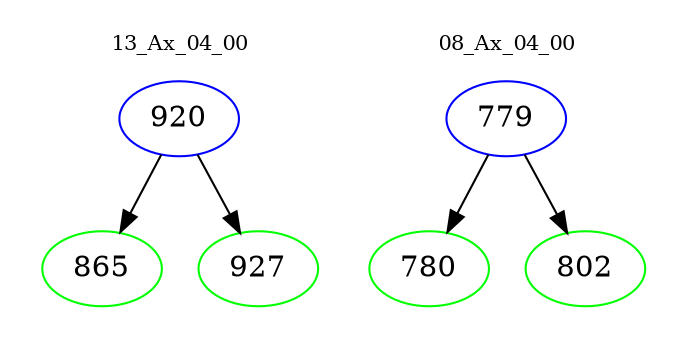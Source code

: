 digraph{
subgraph cluster_0 {
color = white
label = "13_Ax_04_00";
fontsize=10;
T0_920 [label="920", color="blue"]
T0_920 -> T0_865 [color="black"]
T0_865 [label="865", color="green"]
T0_920 -> T0_927 [color="black"]
T0_927 [label="927", color="green"]
}
subgraph cluster_1 {
color = white
label = "08_Ax_04_00";
fontsize=10;
T1_779 [label="779", color="blue"]
T1_779 -> T1_780 [color="black"]
T1_780 [label="780", color="green"]
T1_779 -> T1_802 [color="black"]
T1_802 [label="802", color="green"]
}
}
